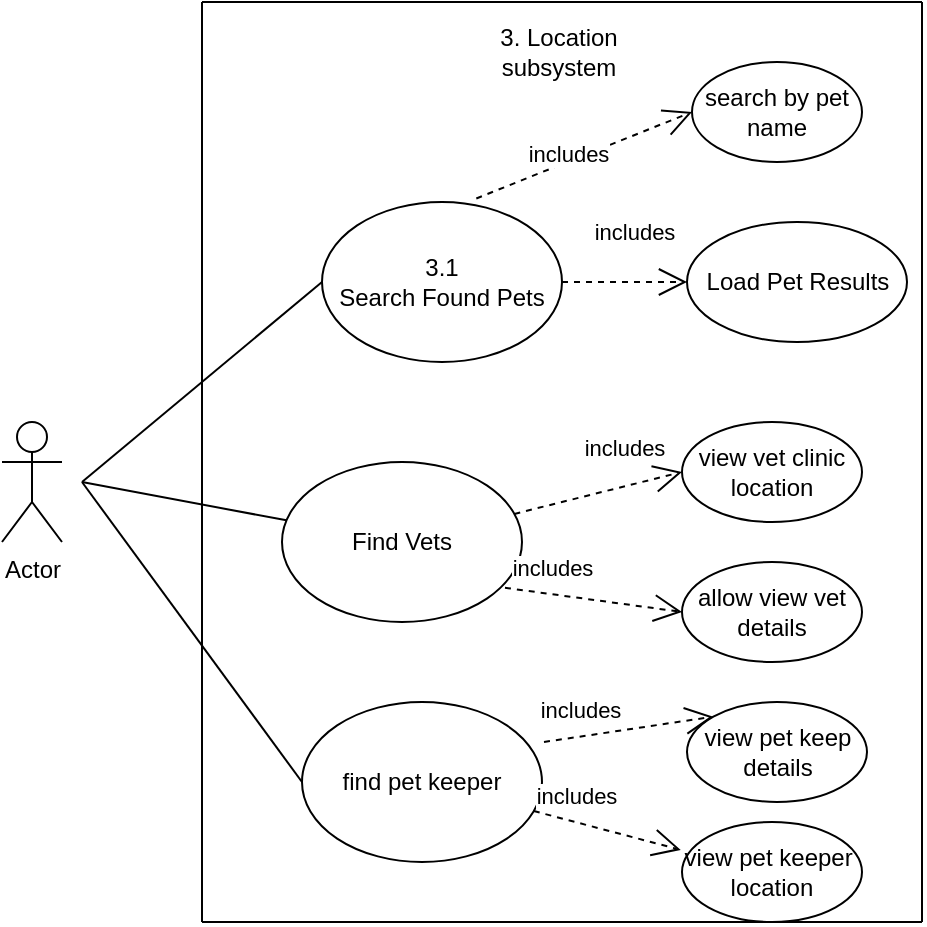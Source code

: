 <mxfile>
    <diagram name="Page-1" id="pyriwlf67giPjVCogMMf">
        <mxGraphModel dx="1097" dy="787" grid="1" gridSize="10" guides="1" tooltips="1" connect="1" arrows="1" fold="1" page="1" pageScale="1" pageWidth="850" pageHeight="1100" math="0" shadow="0">
            <root>
                <mxCell id="0"/>
                <mxCell id="1" parent="0"/>
                <mxCell id="OU7FGH9eLf5QL7EvOKS6-1" value="3.1&lt;br&gt;Search Found Pets" style="ellipse;whiteSpace=wrap;html=1;" parent="1" vertex="1">
                    <mxGeometry x="240" y="120" width="120" height="80" as="geometry"/>
                </mxCell>
                <mxCell id="OU7FGH9eLf5QL7EvOKS6-2" value="Find Vets" style="ellipse;whiteSpace=wrap;html=1;" parent="1" vertex="1">
                    <mxGeometry x="220" y="250" width="120" height="80" as="geometry"/>
                </mxCell>
                <mxCell id="OU7FGH9eLf5QL7EvOKS6-5" value="Actor" style="shape=umlActor;verticalLabelPosition=bottom;verticalAlign=top;html=1;outlineConnect=0;" parent="1" vertex="1">
                    <mxGeometry x="80" y="230" width="30" height="60" as="geometry"/>
                </mxCell>
                <mxCell id="OU7FGH9eLf5QL7EvOKS6-10" value="" style="endArrow=none;html=1;rounded=0;" parent="1" target="OU7FGH9eLf5QL7EvOKS6-2" edge="1">
                    <mxGeometry width="50" height="50" relative="1" as="geometry">
                        <mxPoint x="120" y="260" as="sourcePoint"/>
                        <mxPoint x="340" y="190" as="targetPoint"/>
                    </mxGeometry>
                </mxCell>
                <mxCell id="OU7FGH9eLf5QL7EvOKS6-15" value="" style="endArrow=none;html=1;rounded=0;" parent="1" edge="1">
                    <mxGeometry width="50" height="50" relative="1" as="geometry">
                        <mxPoint x="180" y="480" as="sourcePoint"/>
                        <mxPoint x="180" y="20" as="targetPoint"/>
                    </mxGeometry>
                </mxCell>
                <mxCell id="OU7FGH9eLf5QL7EvOKS6-16" value="" style="endArrow=none;html=1;rounded=0;" parent="1" edge="1">
                    <mxGeometry width="50" height="50" relative="1" as="geometry">
                        <mxPoint x="540" y="20" as="sourcePoint"/>
                        <mxPoint x="180" y="20" as="targetPoint"/>
                    </mxGeometry>
                </mxCell>
                <mxCell id="OU7FGH9eLf5QL7EvOKS6-17" value="" style="endArrow=none;html=1;rounded=0;" parent="1" edge="1">
                    <mxGeometry width="50" height="50" relative="1" as="geometry">
                        <mxPoint x="540" y="480" as="sourcePoint"/>
                        <mxPoint x="540" y="20" as="targetPoint"/>
                    </mxGeometry>
                </mxCell>
                <mxCell id="OU7FGH9eLf5QL7EvOKS6-18" value="" style="endArrow=none;html=1;rounded=0;" parent="1" edge="1">
                    <mxGeometry width="50" height="50" relative="1" as="geometry">
                        <mxPoint x="180" y="480" as="sourcePoint"/>
                        <mxPoint x="540" y="480" as="targetPoint"/>
                        <Array as="points"/>
                    </mxGeometry>
                </mxCell>
                <mxCell id="OU7FGH9eLf5QL7EvOKS6-19" value="3. Location subsystem" style="text;html=1;align=center;verticalAlign=middle;whiteSpace=wrap;rounded=0;" parent="1" vertex="1">
                    <mxGeometry x="320" y="30" width="77" height="30" as="geometry"/>
                </mxCell>
                <mxCell id="OU7FGH9eLf5QL7EvOKS6-20" value="search by pet name" style="ellipse;whiteSpace=wrap;html=1;" parent="1" vertex="1">
                    <mxGeometry x="425" y="50" width="85" height="50" as="geometry"/>
                </mxCell>
                <mxCell id="OU7FGH9eLf5QL7EvOKS6-22" value="Load Pet Results" style="ellipse;whiteSpace=wrap;html=1;" parent="1" vertex="1">
                    <mxGeometry x="422.5" y="130" width="110" height="60" as="geometry"/>
                </mxCell>
                <mxCell id="OU7FGH9eLf5QL7EvOKS6-23" value="view vet clinic location" style="ellipse;whiteSpace=wrap;html=1;" parent="1" vertex="1">
                    <mxGeometry x="420" y="230" width="90" height="50" as="geometry"/>
                </mxCell>
                <mxCell id="OU7FGH9eLf5QL7EvOKS6-24" value="allow view vet details" style="ellipse;whiteSpace=wrap;html=1;" parent="1" vertex="1">
                    <mxGeometry x="420" y="300" width="90" height="50" as="geometry"/>
                </mxCell>
                <mxCell id="OU7FGH9eLf5QL7EvOKS6-40" value="includes" style="endArrow=open;endSize=12;dashed=1;html=1;rounded=0;entryX=0;entryY=0.5;entryDx=0;entryDy=0;exitX=0.643;exitY=-0.022;exitDx=0;exitDy=0;exitPerimeter=0;" parent="1" source="OU7FGH9eLf5QL7EvOKS6-1" target="OU7FGH9eLf5QL7EvOKS6-20" edge="1">
                    <mxGeometry x="-0.126" y="3" width="160" relative="1" as="geometry">
                        <mxPoint x="370" y="59" as="sourcePoint"/>
                        <mxPoint x="495" y="59" as="targetPoint"/>
                        <mxPoint as="offset"/>
                    </mxGeometry>
                </mxCell>
                <mxCell id="OU7FGH9eLf5QL7EvOKS6-42" value="includes" style="endArrow=open;endSize=12;dashed=1;html=1;rounded=0;exitX=1;exitY=0.5;exitDx=0;exitDy=0;entryX=0;entryY=0.5;entryDx=0;entryDy=0;" parent="1" source="OU7FGH9eLf5QL7EvOKS6-1" target="OU7FGH9eLf5QL7EvOKS6-22" edge="1">
                    <mxGeometry x="0.135" y="25" width="160" relative="1" as="geometry">
                        <mxPoint x="390" y="120" as="sourcePoint"/>
                        <mxPoint x="420" y="150" as="targetPoint"/>
                        <mxPoint as="offset"/>
                    </mxGeometry>
                </mxCell>
                <mxCell id="OU7FGH9eLf5QL7EvOKS6-43" value="includes" style="endArrow=open;endSize=12;dashed=1;html=1;rounded=0;entryX=0;entryY=0.5;entryDx=0;entryDy=0;" parent="1" source="OU7FGH9eLf5QL7EvOKS6-2" target="OU7FGH9eLf5QL7EvOKS6-23" edge="1">
                    <mxGeometry x="0.408" y="19" width="160" relative="1" as="geometry">
                        <mxPoint x="340" y="300" as="sourcePoint"/>
                        <mxPoint x="450" y="160" as="targetPoint"/>
                        <mxPoint as="offset"/>
                    </mxGeometry>
                </mxCell>
                <mxCell id="OU7FGH9eLf5QL7EvOKS6-44" value="includes" style="endArrow=open;endSize=12;dashed=1;html=1;rounded=0;exitX=0.929;exitY=0.786;exitDx=0;exitDy=0;exitPerimeter=0;entryX=0;entryY=0.5;entryDx=0;entryDy=0;" parent="1" source="OU7FGH9eLf5QL7EvOKS6-2" target="OU7FGH9eLf5QL7EvOKS6-24" edge="1">
                    <mxGeometry x="-0.516" y="13" width="160" relative="1" as="geometry">
                        <mxPoint x="390" y="220" as="sourcePoint"/>
                        <mxPoint x="420" y="350" as="targetPoint"/>
                        <mxPoint as="offset"/>
                    </mxGeometry>
                </mxCell>
                <mxCell id="ULhVJu0OLDamCF9XUSA2-2" value="" style="endArrow=none;html=1;rounded=0;entryX=0;entryY=0.5;entryDx=0;entryDy=0;" parent="1" target="OU7FGH9eLf5QL7EvOKS6-1" edge="1">
                    <mxGeometry width="50" height="50" relative="1" as="geometry">
                        <mxPoint x="120" y="260" as="sourcePoint"/>
                        <mxPoint x="230" y="220" as="targetPoint"/>
                    </mxGeometry>
                </mxCell>
                <mxCell id="ULhVJu0OLDamCF9XUSA2-3" value="find pet keeper" style="ellipse;whiteSpace=wrap;html=1;" parent="1" vertex="1">
                    <mxGeometry x="230" y="370" width="120" height="80" as="geometry"/>
                </mxCell>
                <mxCell id="ULhVJu0OLDamCF9XUSA2-4" value="view pet keep details" style="ellipse;whiteSpace=wrap;html=1;" parent="1" vertex="1">
                    <mxGeometry x="422.5" y="370" width="90" height="50" as="geometry"/>
                </mxCell>
                <mxCell id="ULhVJu0OLDamCF9XUSA2-5" value="view pet keeper&amp;nbsp;&lt;div&gt;location&lt;/div&gt;" style="ellipse;whiteSpace=wrap;html=1;" parent="1" vertex="1">
                    <mxGeometry x="420" y="430" width="90" height="50" as="geometry"/>
                </mxCell>
                <mxCell id="ULhVJu0OLDamCF9XUSA2-6" value="includes" style="endArrow=open;endSize=12;dashed=1;html=1;rounded=0;entryX=0;entryY=0;entryDx=0;entryDy=0;" parent="1" target="ULhVJu0OLDamCF9XUSA2-4" edge="1">
                    <mxGeometry x="-0.516" y="13" width="160" relative="1" as="geometry">
                        <mxPoint x="351" y="390" as="sourcePoint"/>
                        <mxPoint x="430" y="360" as="targetPoint"/>
                        <mxPoint as="offset"/>
                    </mxGeometry>
                </mxCell>
                <mxCell id="ULhVJu0OLDamCF9XUSA2-7" value="includes" style="endArrow=open;endSize=12;dashed=1;html=1;rounded=0;entryX=-0.007;entryY=0.279;entryDx=0;entryDy=0;entryPerimeter=0;" parent="1" source="ULhVJu0OLDamCF9XUSA2-3" target="ULhVJu0OLDamCF9XUSA2-5" edge="1">
                    <mxGeometry x="-0.516" y="13" width="160" relative="1" as="geometry">
                        <mxPoint x="361" y="400" as="sourcePoint"/>
                        <mxPoint x="443" y="402" as="targetPoint"/>
                        <mxPoint as="offset"/>
                    </mxGeometry>
                </mxCell>
                <mxCell id="ULhVJu0OLDamCF9XUSA2-8" value="" style="endArrow=none;html=1;rounded=0;entryX=0;entryY=0.5;entryDx=0;entryDy=0;" parent="1" target="ULhVJu0OLDamCF9XUSA2-3" edge="1">
                    <mxGeometry width="50" height="50" relative="1" as="geometry">
                        <mxPoint x="120" y="260" as="sourcePoint"/>
                        <mxPoint x="220" y="390" as="targetPoint"/>
                    </mxGeometry>
                </mxCell>
            </root>
        </mxGraphModel>
    </diagram>
</mxfile>